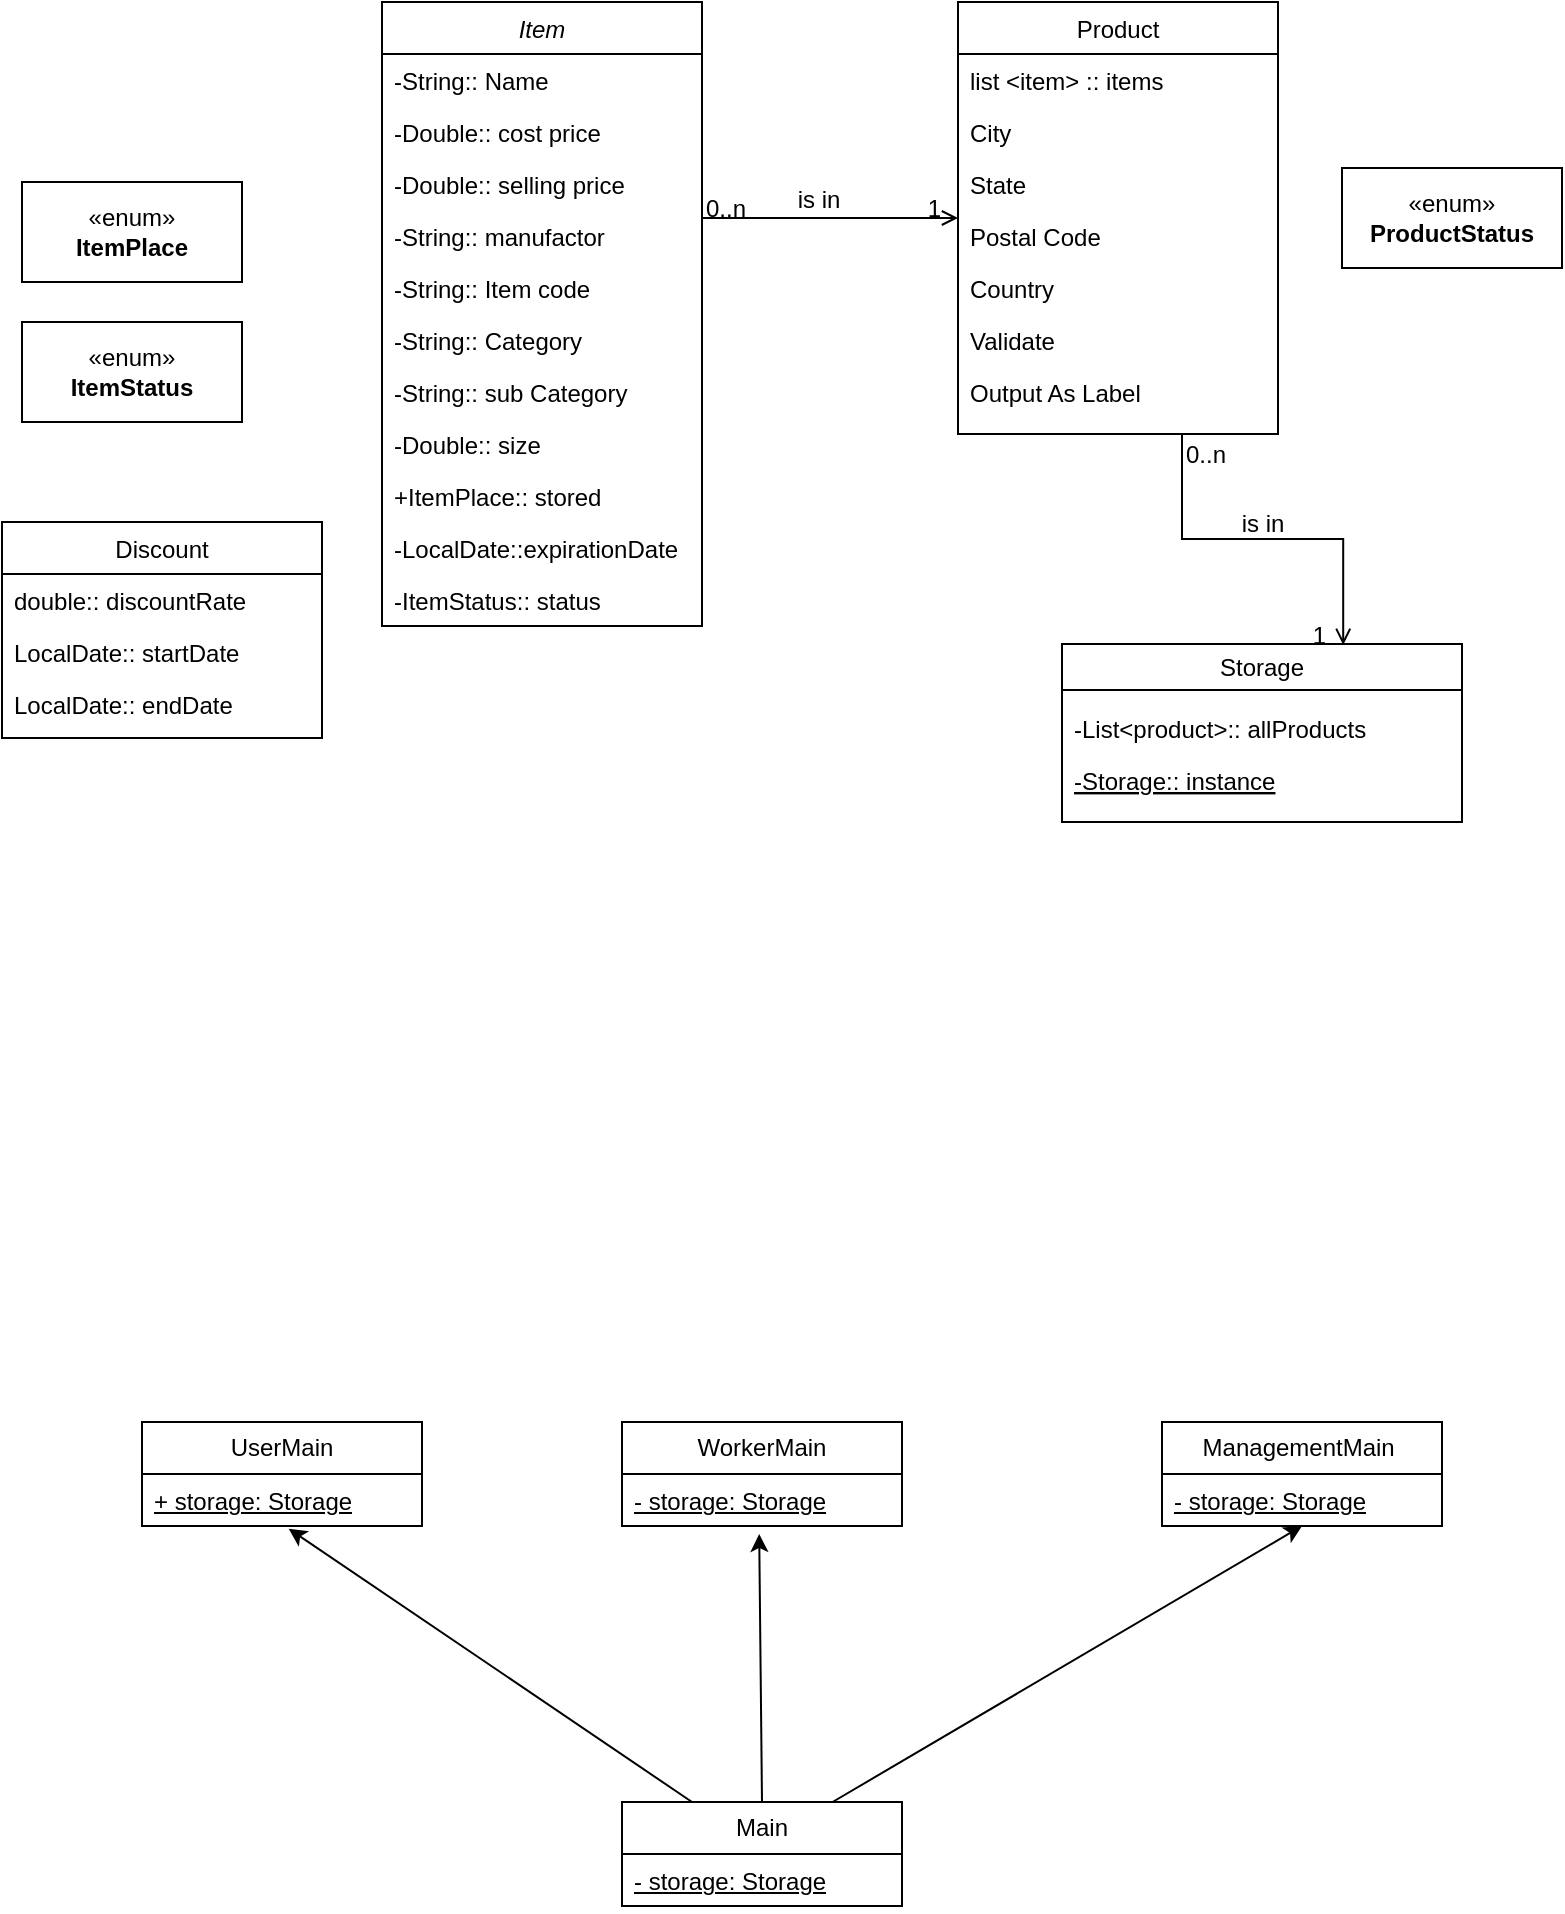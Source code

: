 <mxfile version="24.4.13" type="github" pages="2">
  <diagram id="C5RBs43oDa-KdzZeNtuy" name="Page-1">
    <mxGraphModel dx="1248" dy="592" grid="1" gridSize="10" guides="1" tooltips="1" connect="1" arrows="1" fold="1" page="1" pageScale="1" pageWidth="827" pageHeight="1169" math="0" shadow="0">
      <root>
        <mxCell id="WIyWlLk6GJQsqaUBKTNV-0" />
        <mxCell id="WIyWlLk6GJQsqaUBKTNV-1" parent="WIyWlLk6GJQsqaUBKTNV-0" />
        <mxCell id="zkfFHV4jXpPFQw0GAbJ--0" value="Item" style="swimlane;fontStyle=2;align=center;verticalAlign=top;childLayout=stackLayout;horizontal=1;startSize=26;horizontalStack=0;resizeParent=1;resizeLast=0;collapsible=1;marginBottom=0;rounded=0;shadow=0;strokeWidth=1;" parent="WIyWlLk6GJQsqaUBKTNV-1" vertex="1">
          <mxGeometry x="220" y="120" width="160" height="312" as="geometry">
            <mxRectangle x="230" y="140" width="160" height="26" as="alternateBounds" />
          </mxGeometry>
        </mxCell>
        <mxCell id="zkfFHV4jXpPFQw0GAbJ--1" value="-String:: Name" style="text;align=left;verticalAlign=top;spacingLeft=4;spacingRight=4;overflow=hidden;rotatable=0;points=[[0,0.5],[1,0.5]];portConstraint=eastwest;" parent="zkfFHV4jXpPFQw0GAbJ--0" vertex="1">
          <mxGeometry y="26" width="160" height="26" as="geometry" />
        </mxCell>
        <mxCell id="zkfFHV4jXpPFQw0GAbJ--2" value="-Double:: cost price" style="text;align=left;verticalAlign=top;spacingLeft=4;spacingRight=4;overflow=hidden;rotatable=0;points=[[0,0.5],[1,0.5]];portConstraint=eastwest;rounded=0;shadow=0;html=0;" parent="zkfFHV4jXpPFQw0GAbJ--0" vertex="1">
          <mxGeometry y="52" width="160" height="26" as="geometry" />
        </mxCell>
        <mxCell id="zkfFHV4jXpPFQw0GAbJ--3" value="-Double:: selling price" style="text;align=left;verticalAlign=top;spacingLeft=4;spacingRight=4;overflow=hidden;rotatable=0;points=[[0,0.5],[1,0.5]];portConstraint=eastwest;rounded=0;shadow=0;html=0;" parent="zkfFHV4jXpPFQw0GAbJ--0" vertex="1">
          <mxGeometry y="78" width="160" height="26" as="geometry" />
        </mxCell>
        <mxCell id="8FeLKsEoAM3daVIj0sO9-1" value="-String:: manufactor" style="text;align=left;verticalAlign=top;spacingLeft=4;spacingRight=4;overflow=hidden;rotatable=0;points=[[0,0.5],[1,0.5]];portConstraint=eastwest;rounded=0;shadow=0;html=0;" parent="zkfFHV4jXpPFQw0GAbJ--0" vertex="1">
          <mxGeometry y="104" width="160" height="26" as="geometry" />
        </mxCell>
        <mxCell id="8FeLKsEoAM3daVIj0sO9-3" value="-String:: Item code" style="text;align=left;verticalAlign=top;spacingLeft=4;spacingRight=4;overflow=hidden;rotatable=0;points=[[0,0.5],[1,0.5]];portConstraint=eastwest;rounded=0;shadow=0;html=0;" parent="zkfFHV4jXpPFQw0GAbJ--0" vertex="1">
          <mxGeometry y="130" width="160" height="26" as="geometry" />
        </mxCell>
        <mxCell id="8FeLKsEoAM3daVIj0sO9-4" value="-String:: Category" style="text;align=left;verticalAlign=top;spacingLeft=4;spacingRight=4;overflow=hidden;rotatable=0;points=[[0,0.5],[1,0.5]];portConstraint=eastwest;rounded=0;shadow=0;html=0;" parent="zkfFHV4jXpPFQw0GAbJ--0" vertex="1">
          <mxGeometry y="156" width="160" height="26" as="geometry" />
        </mxCell>
        <mxCell id="8FeLKsEoAM3daVIj0sO9-7" value="-String:: sub Category" style="text;align=left;verticalAlign=top;spacingLeft=4;spacingRight=4;overflow=hidden;rotatable=0;points=[[0,0.5],[1,0.5]];portConstraint=eastwest;rounded=0;shadow=0;html=0;" parent="zkfFHV4jXpPFQw0GAbJ--0" vertex="1">
          <mxGeometry y="182" width="160" height="26" as="geometry" />
        </mxCell>
        <mxCell id="8FeLKsEoAM3daVIj0sO9-5" value="-Double:: size" style="text;align=left;verticalAlign=top;spacingLeft=4;spacingRight=4;overflow=hidden;rotatable=0;points=[[0,0.5],[1,0.5]];portConstraint=eastwest;rounded=0;shadow=0;html=0;" parent="zkfFHV4jXpPFQw0GAbJ--0" vertex="1">
          <mxGeometry y="208" width="160" height="26" as="geometry" />
        </mxCell>
        <mxCell id="Ea5JbqJjllepJJlLGrs5-3" value="+ItemPlace:: stored" style="text;align=left;verticalAlign=top;spacingLeft=4;spacingRight=4;overflow=hidden;rotatable=0;points=[[0,0.5],[1,0.5]];portConstraint=eastwest;rounded=0;shadow=0;html=0;" vertex="1" parent="zkfFHV4jXpPFQw0GAbJ--0">
          <mxGeometry y="234" width="160" height="26" as="geometry" />
        </mxCell>
        <mxCell id="Ea5JbqJjllepJJlLGrs5-4" value="-LocalDate::expirationDate" style="text;align=left;verticalAlign=top;spacingLeft=4;spacingRight=4;overflow=hidden;rotatable=0;points=[[0,0.5],[1,0.5]];portConstraint=eastwest;rounded=0;shadow=0;html=0;" vertex="1" parent="zkfFHV4jXpPFQw0GAbJ--0">
          <mxGeometry y="260" width="160" height="26" as="geometry" />
        </mxCell>
        <mxCell id="Ea5JbqJjllepJJlLGrs5-5" value="-ItemStatus:: status" style="text;align=left;verticalAlign=top;spacingLeft=4;spacingRight=4;overflow=hidden;rotatable=0;points=[[0,0.5],[1,0.5]];portConstraint=eastwest;rounded=0;shadow=0;html=0;" vertex="1" parent="zkfFHV4jXpPFQw0GAbJ--0">
          <mxGeometry y="286" width="160" height="26" as="geometry" />
        </mxCell>
        <mxCell id="zkfFHV4jXpPFQw0GAbJ--6" value="Discount" style="swimlane;fontStyle=0;align=center;verticalAlign=top;childLayout=stackLayout;horizontal=1;startSize=26;horizontalStack=0;resizeParent=1;resizeLast=0;collapsible=1;marginBottom=0;rounded=0;shadow=0;strokeWidth=1;" parent="WIyWlLk6GJQsqaUBKTNV-1" vertex="1">
          <mxGeometry x="30" y="380" width="160" height="108" as="geometry">
            <mxRectangle x="130" y="380" width="160" height="26" as="alternateBounds" />
          </mxGeometry>
        </mxCell>
        <mxCell id="zkfFHV4jXpPFQw0GAbJ--7" value="double:: discountRate" style="text;align=left;verticalAlign=top;spacingLeft=4;spacingRight=4;overflow=hidden;rotatable=0;points=[[0,0.5],[1,0.5]];portConstraint=eastwest;" parent="zkfFHV4jXpPFQw0GAbJ--6" vertex="1">
          <mxGeometry y="26" width="160" height="26" as="geometry" />
        </mxCell>
        <mxCell id="zkfFHV4jXpPFQw0GAbJ--8" value="LocalDate:: startDate" style="text;align=left;verticalAlign=top;spacingLeft=4;spacingRight=4;overflow=hidden;rotatable=0;points=[[0,0.5],[1,0.5]];portConstraint=eastwest;rounded=0;shadow=0;html=0;" parent="zkfFHV4jXpPFQw0GAbJ--6" vertex="1">
          <mxGeometry y="52" width="160" height="26" as="geometry" />
        </mxCell>
        <mxCell id="zkfFHV4jXpPFQw0GAbJ--10" value="LocalDate:: endDate" style="text;align=left;verticalAlign=top;spacingLeft=4;spacingRight=4;overflow=hidden;rotatable=0;points=[[0,0.5],[1,0.5]];portConstraint=eastwest;fontStyle=0" parent="zkfFHV4jXpPFQw0GAbJ--6" vertex="1">
          <mxGeometry y="78" width="160" height="26" as="geometry" />
        </mxCell>
        <mxCell id="zkfFHV4jXpPFQw0GAbJ--17" value="Product" style="swimlane;fontStyle=0;align=center;verticalAlign=top;childLayout=stackLayout;horizontal=1;startSize=26;horizontalStack=0;resizeParent=1;resizeLast=0;collapsible=1;marginBottom=0;rounded=0;shadow=0;strokeWidth=1;" parent="WIyWlLk6GJQsqaUBKTNV-1" vertex="1">
          <mxGeometry x="508" y="120" width="160" height="216" as="geometry">
            <mxRectangle x="550" y="140" width="160" height="26" as="alternateBounds" />
          </mxGeometry>
        </mxCell>
        <mxCell id="zkfFHV4jXpPFQw0GAbJ--18" value="list &lt;item&gt; :: items " style="text;align=left;verticalAlign=top;spacingLeft=4;spacingRight=4;overflow=hidden;rotatable=0;points=[[0,0.5],[1,0.5]];portConstraint=eastwest;" parent="zkfFHV4jXpPFQw0GAbJ--17" vertex="1">
          <mxGeometry y="26" width="160" height="26" as="geometry" />
        </mxCell>
        <mxCell id="zkfFHV4jXpPFQw0GAbJ--19" value="City" style="text;align=left;verticalAlign=top;spacingLeft=4;spacingRight=4;overflow=hidden;rotatable=0;points=[[0,0.5],[1,0.5]];portConstraint=eastwest;rounded=0;shadow=0;html=0;" parent="zkfFHV4jXpPFQw0GAbJ--17" vertex="1">
          <mxGeometry y="52" width="160" height="26" as="geometry" />
        </mxCell>
        <mxCell id="zkfFHV4jXpPFQw0GAbJ--20" value="State" style="text;align=left;verticalAlign=top;spacingLeft=4;spacingRight=4;overflow=hidden;rotatable=0;points=[[0,0.5],[1,0.5]];portConstraint=eastwest;rounded=0;shadow=0;html=0;" parent="zkfFHV4jXpPFQw0GAbJ--17" vertex="1">
          <mxGeometry y="78" width="160" height="26" as="geometry" />
        </mxCell>
        <mxCell id="zkfFHV4jXpPFQw0GAbJ--21" value="Postal Code" style="text;align=left;verticalAlign=top;spacingLeft=4;spacingRight=4;overflow=hidden;rotatable=0;points=[[0,0.5],[1,0.5]];portConstraint=eastwest;rounded=0;shadow=0;html=0;" parent="zkfFHV4jXpPFQw0GAbJ--17" vertex="1">
          <mxGeometry y="104" width="160" height="26" as="geometry" />
        </mxCell>
        <mxCell id="zkfFHV4jXpPFQw0GAbJ--22" value="Country" style="text;align=left;verticalAlign=top;spacingLeft=4;spacingRight=4;overflow=hidden;rotatable=0;points=[[0,0.5],[1,0.5]];portConstraint=eastwest;rounded=0;shadow=0;html=0;" parent="zkfFHV4jXpPFQw0GAbJ--17" vertex="1">
          <mxGeometry y="130" width="160" height="26" as="geometry" />
        </mxCell>
        <mxCell id="zkfFHV4jXpPFQw0GAbJ--24" value="Validate" style="text;align=left;verticalAlign=top;spacingLeft=4;spacingRight=4;overflow=hidden;rotatable=0;points=[[0,0.5],[1,0.5]];portConstraint=eastwest;" parent="zkfFHV4jXpPFQw0GAbJ--17" vertex="1">
          <mxGeometry y="156" width="160" height="26" as="geometry" />
        </mxCell>
        <mxCell id="zkfFHV4jXpPFQw0GAbJ--25" value="Output As Label" style="text;align=left;verticalAlign=top;spacingLeft=4;spacingRight=4;overflow=hidden;rotatable=0;points=[[0,0.5],[1,0.5]];portConstraint=eastwest;" parent="zkfFHV4jXpPFQw0GAbJ--17" vertex="1">
          <mxGeometry y="182" width="160" height="26" as="geometry" />
        </mxCell>
        <mxCell id="zkfFHV4jXpPFQw0GAbJ--26" value="" style="endArrow=open;shadow=0;strokeWidth=1;rounded=0;curved=0;endFill=1;edgeStyle=elbowEdgeStyle;elbow=vertical;" parent="WIyWlLk6GJQsqaUBKTNV-1" source="zkfFHV4jXpPFQw0GAbJ--0" target="zkfFHV4jXpPFQw0GAbJ--17" edge="1">
          <mxGeometry x="0.5" y="41" relative="1" as="geometry">
            <mxPoint x="380" y="192" as="sourcePoint" />
            <mxPoint x="540" y="192" as="targetPoint" />
            <mxPoint x="-40" y="32" as="offset" />
          </mxGeometry>
        </mxCell>
        <mxCell id="zkfFHV4jXpPFQw0GAbJ--27" value="0..n" style="resizable=0;align=left;verticalAlign=bottom;labelBackgroundColor=none;fontSize=12;" parent="zkfFHV4jXpPFQw0GAbJ--26" connectable="0" vertex="1">
          <mxGeometry x="-1" relative="1" as="geometry">
            <mxPoint y="4" as="offset" />
          </mxGeometry>
        </mxCell>
        <mxCell id="zkfFHV4jXpPFQw0GAbJ--28" value="1" style="resizable=0;align=right;verticalAlign=bottom;labelBackgroundColor=none;fontSize=12;" parent="zkfFHV4jXpPFQw0GAbJ--26" connectable="0" vertex="1">
          <mxGeometry x="1" relative="1" as="geometry">
            <mxPoint x="-7" y="4" as="offset" />
          </mxGeometry>
        </mxCell>
        <mxCell id="zkfFHV4jXpPFQw0GAbJ--29" value="is in" style="text;html=1;resizable=0;points=[];;align=center;verticalAlign=middle;labelBackgroundColor=none;rounded=0;shadow=0;strokeWidth=1;fontSize=12;" parent="zkfFHV4jXpPFQw0GAbJ--26" vertex="1" connectable="0">
          <mxGeometry x="0.5" y="49" relative="1" as="geometry">
            <mxPoint x="-38" y="40" as="offset" />
          </mxGeometry>
        </mxCell>
        <mxCell id="3jX1HtjLIPJbaOCb-IuX-0" value="&lt;span style=&quot;font-weight: normal;&quot;&gt;Storage&lt;/span&gt;" style="swimlane;whiteSpace=wrap;html=1;" parent="WIyWlLk6GJQsqaUBKTNV-1" vertex="1">
          <mxGeometry x="560" y="441" width="200" height="89" as="geometry" />
        </mxCell>
        <mxCell id="_rY0jzYnKxN5MCPUMpiF-1" value="-List&lt;product&gt;:: allProducts" style="text;align=left;verticalAlign=top;spacingLeft=4;spacingRight=4;overflow=hidden;rotatable=0;points=[[0,0.5],[1,0.5]];portConstraint=eastwest;rounded=0;shadow=0;html=0;" vertex="1" parent="3jX1HtjLIPJbaOCb-IuX-0">
          <mxGeometry y="29" width="160" height="26" as="geometry" />
        </mxCell>
        <mxCell id="_rY0jzYnKxN5MCPUMpiF-2" value="-Storage:: instance" style="text;align=left;verticalAlign=top;spacingLeft=4;spacingRight=4;overflow=hidden;rotatable=0;points=[[0,0.5],[1,0.5]];portConstraint=eastwest;rounded=0;shadow=0;html=0;fontStyle=4" vertex="1" parent="3jX1HtjLIPJbaOCb-IuX-0">
          <mxGeometry y="55" width="160" height="26" as="geometry" />
        </mxCell>
        <mxCell id="3jX1HtjLIPJbaOCb-IuX-2" value="" style="endArrow=open;shadow=0;strokeWidth=1;rounded=0;curved=0;endFill=1;edgeStyle=elbowEdgeStyle;elbow=vertical;entryX=0.703;entryY=0.005;entryDx=0;entryDy=0;entryPerimeter=0;" parent="WIyWlLk6GJQsqaUBKTNV-1" target="3jX1HtjLIPJbaOCb-IuX-0" edge="1">
          <mxGeometry x="0.5" y="41" relative="1" as="geometry">
            <mxPoint x="620" y="336" as="sourcePoint" />
            <mxPoint x="748" y="336" as="targetPoint" />
            <mxPoint x="-40" y="32" as="offset" />
          </mxGeometry>
        </mxCell>
        <mxCell id="3jX1HtjLIPJbaOCb-IuX-3" value="0..n" style="resizable=0;align=left;verticalAlign=bottom;labelBackgroundColor=none;fontSize=12;" parent="3jX1HtjLIPJbaOCb-IuX-2" connectable="0" vertex="1">
          <mxGeometry x="-1" relative="1" as="geometry">
            <mxPoint y="19" as="offset" />
          </mxGeometry>
        </mxCell>
        <mxCell id="3jX1HtjLIPJbaOCb-IuX-4" value="1" style="resizable=0;align=right;verticalAlign=bottom;labelBackgroundColor=none;fontSize=12;" parent="3jX1HtjLIPJbaOCb-IuX-2" connectable="0" vertex="1">
          <mxGeometry x="1" relative="1" as="geometry">
            <mxPoint x="-7" y="4" as="offset" />
          </mxGeometry>
        </mxCell>
        <mxCell id="3jX1HtjLIPJbaOCb-IuX-5" value="is in" style="text;html=1;resizable=0;points=[];;align=center;verticalAlign=middle;labelBackgroundColor=none;rounded=0;shadow=0;strokeWidth=1;fontSize=12;" parent="3jX1HtjLIPJbaOCb-IuX-2" vertex="1" connectable="0">
          <mxGeometry x="0.5" y="49" relative="1" as="geometry">
            <mxPoint x="-90" y="-14" as="offset" />
          </mxGeometry>
        </mxCell>
        <mxCell id="3jX1HtjLIPJbaOCb-IuX-6" value="«enum»&lt;br&gt;&lt;b&gt;ItemStatus&lt;/b&gt;" style="html=1;whiteSpace=wrap;" parent="WIyWlLk6GJQsqaUBKTNV-1" vertex="1">
          <mxGeometry x="40" y="280" width="110" height="50" as="geometry" />
        </mxCell>
        <mxCell id="3jX1HtjLIPJbaOCb-IuX-7" value="«enum»&lt;br&gt;&lt;b&gt;ItemPlace&lt;/b&gt;" style="html=1;whiteSpace=wrap;" parent="WIyWlLk6GJQsqaUBKTNV-1" vertex="1">
          <mxGeometry x="40" y="210" width="110" height="50" as="geometry" />
        </mxCell>
        <mxCell id="3jX1HtjLIPJbaOCb-IuX-8" value="«enum»&lt;br&gt;&lt;b&gt;ProductStatus&lt;/b&gt;" style="html=1;whiteSpace=wrap;" parent="WIyWlLk6GJQsqaUBKTNV-1" vertex="1">
          <mxGeometry x="700" y="203" width="110" height="50" as="geometry" />
        </mxCell>
        <mxCell id="3jX1HtjLIPJbaOCb-IuX-10" value="UserMain" style="swimlane;fontStyle=0;childLayout=stackLayout;horizontal=1;startSize=26;fillColor=none;horizontalStack=0;resizeParent=1;resizeParentMax=0;resizeLast=0;collapsible=1;marginBottom=0;whiteSpace=wrap;html=1;" parent="WIyWlLk6GJQsqaUBKTNV-1" vertex="1">
          <mxGeometry x="100" y="830" width="140" height="52" as="geometry" />
        </mxCell>
        <mxCell id="3jX1HtjLIPJbaOCb-IuX-11" value="&lt;u&gt;+ storage: Storage&lt;/u&gt;" style="text;strokeColor=none;fillColor=none;align=left;verticalAlign=top;spacingLeft=4;spacingRight=4;overflow=hidden;rotatable=0;points=[[0,0.5],[1,0.5]];portConstraint=eastwest;whiteSpace=wrap;html=1;" parent="3jX1HtjLIPJbaOCb-IuX-10" vertex="1">
          <mxGeometry y="26" width="140" height="26" as="geometry" />
        </mxCell>
        <mxCell id="3jX1HtjLIPJbaOCb-IuX-14" value="WorkerMain" style="swimlane;fontStyle=0;childLayout=stackLayout;horizontal=1;startSize=26;fillColor=none;horizontalStack=0;resizeParent=1;resizeParentMax=0;resizeLast=0;collapsible=1;marginBottom=0;whiteSpace=wrap;html=1;" parent="WIyWlLk6GJQsqaUBKTNV-1" vertex="1">
          <mxGeometry x="340" y="830" width="140" height="52" as="geometry" />
        </mxCell>
        <mxCell id="3jX1HtjLIPJbaOCb-IuX-15" value="&lt;u&gt;- storage: Storage&lt;/u&gt;" style="text;strokeColor=none;fillColor=none;align=left;verticalAlign=top;spacingLeft=4;spacingRight=4;overflow=hidden;rotatable=0;points=[[0,0.5],[1,0.5]];portConstraint=eastwest;whiteSpace=wrap;html=1;" parent="3jX1HtjLIPJbaOCb-IuX-14" vertex="1">
          <mxGeometry y="26" width="140" height="26" as="geometry" />
        </mxCell>
        <mxCell id="3jX1HtjLIPJbaOCb-IuX-18" value="ManagementMain&amp;nbsp;" style="swimlane;fontStyle=0;childLayout=stackLayout;horizontal=1;startSize=26;fillColor=none;horizontalStack=0;resizeParent=1;resizeParentMax=0;resizeLast=0;collapsible=1;marginBottom=0;whiteSpace=wrap;html=1;" parent="WIyWlLk6GJQsqaUBKTNV-1" vertex="1">
          <mxGeometry x="610" y="830" width="140" height="52" as="geometry" />
        </mxCell>
        <mxCell id="3jX1HtjLIPJbaOCb-IuX-19" value="&lt;u&gt;- storage: Storage&lt;/u&gt;" style="text;strokeColor=none;fillColor=none;align=left;verticalAlign=top;spacingLeft=4;spacingRight=4;overflow=hidden;rotatable=0;points=[[0,0.5],[1,0.5]];portConstraint=eastwest;whiteSpace=wrap;html=1;" parent="3jX1HtjLIPJbaOCb-IuX-18" vertex="1">
          <mxGeometry y="26" width="140" height="26" as="geometry" />
        </mxCell>
        <mxCell id="3jX1HtjLIPJbaOCb-IuX-23" value="Main" style="swimlane;fontStyle=0;childLayout=stackLayout;horizontal=1;startSize=26;fillColor=none;horizontalStack=0;resizeParent=1;resizeParentMax=0;resizeLast=0;collapsible=1;marginBottom=0;whiteSpace=wrap;html=1;" parent="WIyWlLk6GJQsqaUBKTNV-1" vertex="1">
          <mxGeometry x="340" y="1020" width="140" height="52" as="geometry" />
        </mxCell>
        <mxCell id="3jX1HtjLIPJbaOCb-IuX-24" value="&lt;u&gt;- storage: Storage&lt;/u&gt;" style="text;strokeColor=none;fillColor=none;align=left;verticalAlign=top;spacingLeft=4;spacingRight=4;overflow=hidden;rotatable=0;points=[[0,0.5],[1,0.5]];portConstraint=eastwest;whiteSpace=wrap;html=1;" parent="3jX1HtjLIPJbaOCb-IuX-23" vertex="1">
          <mxGeometry y="26" width="140" height="26" as="geometry" />
        </mxCell>
        <mxCell id="3jX1HtjLIPJbaOCb-IuX-27" value="" style="endArrow=classic;html=1;rounded=0;exitX=0.5;exitY=0;exitDx=0;exitDy=0;entryX=0.49;entryY=0.923;entryDx=0;entryDy=0;entryPerimeter=0;" parent="WIyWlLk6GJQsqaUBKTNV-1" source="3jX1HtjLIPJbaOCb-IuX-23" edge="1">
          <mxGeometry width="50" height="50" relative="1" as="geometry">
            <mxPoint x="400" y="870" as="sourcePoint" />
            <mxPoint x="408.6" y="885.998" as="targetPoint" />
          </mxGeometry>
        </mxCell>
        <mxCell id="3jX1HtjLIPJbaOCb-IuX-28" value="" style="endArrow=classic;html=1;rounded=0;exitX=0.25;exitY=0;exitDx=0;exitDy=0;entryX=0.524;entryY=1.051;entryDx=0;entryDy=0;entryPerimeter=0;" parent="WIyWlLk6GJQsqaUBKTNV-1" source="3jX1HtjLIPJbaOCb-IuX-23" target="3jX1HtjLIPJbaOCb-IuX-11" edge="1">
          <mxGeometry width="50" height="50" relative="1" as="geometry">
            <mxPoint x="170.7" y="1020" as="sourcePoint" />
            <mxPoint x="169.7" y="912" as="targetPoint" />
          </mxGeometry>
        </mxCell>
        <mxCell id="3jX1HtjLIPJbaOCb-IuX-29" value="" style="endArrow=classic;html=1;rounded=0;exitX=0.25;exitY=0;exitDx=0;exitDy=0;entryX=0.5;entryY=1;entryDx=0;entryDy=0;" parent="WIyWlLk6GJQsqaUBKTNV-1" target="3jX1HtjLIPJbaOCb-IuX-18" edge="1">
          <mxGeometry width="50" height="50" relative="1" as="geometry">
            <mxPoint x="445.3" y="1020" as="sourcePoint" />
            <mxPoint x="678.6" y="915.326" as="targetPoint" />
          </mxGeometry>
        </mxCell>
      </root>
    </mxGraphModel>
  </diagram>
  <diagram id="-p2T4X8e8RX_tb9OO1tH" name="Page-2">
    <mxGraphModel dx="1248" dy="-508" grid="1" gridSize="10" guides="1" tooltips="1" connect="1" arrows="1" fold="1" page="1" pageScale="1" pageWidth="850" pageHeight="1100" math="0" shadow="0">
      <root>
        <mxCell id="0" />
        <mxCell id="1" parent="0" />
        <UserObject label="package Classes;&lt;br&gt;&lt;br&gt;import java.util.HashMap;&lt;br&gt;&lt;br&gt;public class Product {&lt;br&gt;    private HashMap items;&lt;br&gt;    private int quantityInStore;&lt;br&gt;    private int quantityInWarehouse;&lt;br&gt;    private int minimumQuantityForAlert;&lt;br&gt;    private Discount discount;&lt;br&gt;    private String productName;&lt;br&gt;    private String category;&lt;br&gt;    private String sub_category;&lt;br&gt;    private ProductStatus status;&lt;br&gt;    private double size;&lt;br&gt;&lt;div&gt;&lt;br/&gt;&lt;/div&gt;" link="package Classes;&#xa;&#xa;import java.util.HashMap;&#xa;&#xa;public class Product {&#xa;    private HashMap items;&#xa;    private int quantityInStore;&#xa;    private int quantityInWarehouse;&#xa;    private int minimumQuantityForAlert;&#xa;    private Discount discount;&#xa;    private String productName;&#xa;    private String category;&#xa;    private String sub_category;&#xa;    private ProductStatus status;&#xa;    private double size;&#xa;&#xa;&#xa;    public Product(Item firstItem) {&#xa;        this.items = new HashMap&amp;lt;&amp;gt;();&#xa;        addItem(firstItem);&#xa;        productName=firstItem.getName();&#xa;        category=firstItem.getCategory();&#xa;        sub_category=firstItem.getSub_category();&#xa;        size=firstItem.getSize();&#xa;        status=ProductStatus.InStorage;&#xa;        quantityInStore=0;&#xa;        quantityInWarehouse=0;&#xa;    }&#xa;    public void set_minimum(int minimum){&#xa;        minimumQuantityForAlert=minimum;&#xa;    }&#xa;&#xa;    public HashMap getItems() {&#xa;        return items;&#xa;    }&#xa;&#xa;    public int getQuantityInStore() {&#xa;        return quantityInStore;&#xa;    }&#xa;&#xa;    public void addItem(Item new_item) {&#xa;        if (new_item != null &amp;amp;&amp;amp; !(items.containsKey(new_item.getItem_code()))) {&#xa;&#xa;            items.put(new_item.getItem_code(),new_item);&#xa;            if (new_item.getStored() == ItemPlace.Store)&#xa;                quantityInStore++;&#xa;            if (new_item.getStored() == ItemPlace.Warehouse)&#xa;                quantityInWarehouse++;&#xa;        }&#xa;&#xa;    }&#xa;    public void removeItem(Item item, ItemStatus Itemstatus) {&#xa;        if (item != null &amp;amp;&amp;amp; items.containsKey(item.getItem_code())) {&#xa;            item.setStatus(Itemstatus); // Change status to &quot;Removed&quot;&#xa;            // Update quantity and amounts in other classes accordingly&#xa;            if (item.getStored() == ItemPlace.Store) {&#xa;                quantityInStore--;&#xa;            } else if (item.getStored() == ItemPlace.Warehouse) {&#xa;                quantityInWarehouse--;&#xa;            }&#xa;        }&#xa;        check_quantity();&#xa;        if(getTotalQuantity()&amp;lt;=0){&#xa;            status=ProductStatus.NotinStorage;&#xa;        }&#xa;    }&#xa;&#xa;    public int getQuantityInWarehouse() {&#xa;        return quantityInWarehouse;&#xa;    }&#xa;&#xa;&#xa;    public int getMinimumQuantityForAlert() {&#xa;        return minimumQuantityForAlert;&#xa;    }&#xa;&#xa;    public int getTotalQuantity() {&#xa;        return quantityInStore + quantityInWarehouse;&#xa;    }&#xa;&#xa;&#xa;    public void applyDiscount(Discount new_discount) {&#xa;        if (new_discount.isDiscountActive()) {&#xa;            for (Item item : items.values()) {&#xa;                double discountedPrice = item.getCostPrice() * (1 - new_discount.getDiscountRate());&#xa;                item.setSellingPrice(discountedPrice);&#xa;            }&#xa;        }&#xa;    }&#xa;&#xa;&#xa;    public void check_quantity(){&#xa;        if (getTotalQuantity() &amp;lt; minimumQuantityForAlert) {&#xa;            System.out.println(&quot;Alert: The total quantity of product &#39;&quot; + productName + &quot;&#39; is below the minimum threshold. Current total quantity: &quot; + getTotalQuantity());&#xa;        }&#xa;    }&#xa;&#xa;    public String getCategory() {&#xa;        return category;&#xa;    }&#xa;&#xa;    public String getSubCategory() {&#xa;        return sub_category;&#xa;    }&#xa;&#xa;    public double getSize() {&#xa;        return size;&#xa;    }&#xa;&#xa;    public String getProductName() {&#xa;        return productName;&#xa;    }&#xa;&#xa;&#xa;    public Discount getDiscount() {&#xa;        return discount;&#xa;    }&#xa;&#xa;    public ProductStatus getStatus() {&#xa;        return status;&#xa;    }&#xa;}" id="Z_xMnSVpb8hNV6vIqgj2-1">
          <mxCell style="text;whiteSpace=wrap;html=1;" vertex="1" parent="1">
            <mxGeometry x="10" y="1140" width="430" height="250" as="geometry" />
          </mxCell>
        </UserObject>
        <UserObject label="package Classes;&#xa;&#xa;import java.util.ArrayList;&#xa;import java.util.List;&#xa;import java.util.stream.Collectors;&#xa;&#xa;public class Storage {&#xa;    private List allProducts;&#xa;    private static Storage instance;&#xa;&#xa;    public Storage() {&#xa;        allProducts = new ArrayList&amp;lt;&amp;gt;();&#xa;    }&#xa;    public static Storage getInstance() {&#xa;        if (instance == null) {&#xa;            instance = new Storage();&#xa;        }&#xa;        return instance;&#xa;    }&#xa;    public Product getProductByName(String name_product) {&#xa;        Product getproduct = null;&#xa;        for (Product product : allProducts) {&#xa;            if (product.getProductName().equals(name_product)) {&#xa;                getproduct = product;&#xa;            }&#xa;        }&#xa;        return getproduct;&#xa;    }&#xa;&#xa;    public void insertItem(Item newItem) {&#xa;        Product existingProduct = null;&#xa;        for (Product product : allProducts) {&#xa;            if (product.getCategory().equals(newItem.getCategory()) &amp;amp;&amp;amp;&#xa;                    product.getSubCategory().equals(newItem.getSub_category()) &amp;amp;&amp;amp;&#xa;                    product.getSize() == newItem.getSize()&amp;amp;&amp;amp;product.getProductName().equals(newItem.getItem_name()))&#xa;            {&#xa;                existingProduct = product;&#xa;                break;&#xa;            }&#xa;        }&#xa;&#xa;        if (existingProduct != null) {&#xa;            existingProduct.addItem(newItem);&#xa;        } else {&#xa;&#xa;            Product newProduct = new Product(newItem);&#xa;            newProduct.addItem(newItem);&#xa;            allProducts.add(newProduct);&#xa;        }&#xa;    }&#xa;     public boolean removeItem(String name_code, ItemStatus status) {&#xa;        for (Product product : allProducts) {&#xa;            Item item = product.getItems().get(name_code);&#xa;            if (item != null) {&#xa;                product.removeItem(item,status);&#xa;                return true;&#xa;            }&#xa;        }&#xa;         return false;&#xa;     }&#xa;&#xa;    public List getProductsBySubCategory(String subCategory) {&#xa;        return allProducts.stream()&#xa;                .filter(product -&amp;gt; product.getSubCategory().equalsIgnoreCase(subCategory))&#xa;                .collect(Collectors.toList());&#xa;    }&#xa;&#xa;    public List generateCategoryReport(String category) {&#xa;        return allProducts.stream()&#xa;                .filter(product -&amp;gt; product.getCategory().equalsIgnoreCase(category))&#xa;                .collect(Collectors.toList());&#xa;    }&#xa;&#xa;    public List generateExpiredProductsReport() {&#xa;        return allProducts.stream()&#xa;                .flatMap(product -&amp;gt; product.getItems().values().stream())  // שינוי כאן&#xa;                .filter(Item::isExpired)&#xa;                .collect(Collectors.toList());&#xa;    }&#xa;&#xa;    public List generateDefectiveProductsReport() {&#xa;        return allProducts.stream()&#xa;                .flatMap(product -&amp;gt; product.getItems().values().stream())  // שינוי כאן&#xa;                .filter(item -&amp;gt; item.getStatus() == ItemStatus.Defective)&#xa;                .collect(Collectors.toList());&#xa;    }&#xa;&#xa;    // Generate report for products below the minimum quantity&#xa;    public List generateBelowMinimumReport() {&#xa;        return allProducts.stream()&#xa;                .filter(product -&amp;gt; product.getTotalQuantity() &amp;lt; product.getMinimumQuantityForAlert())&#xa;                .collect(Collectors.toList());&#xa;    }&#xa;&#xa;    // Apply discount to specific category or products&#xa;    public void applyDiscountToCategory(String category, Discount discount) {&#xa;        for (Product product : allProducts) {&#xa;            if (product.getCategory().equalsIgnoreCase(category)) {&#xa;                product.applyDiscount(discount);&#xa;            }&#xa;        }&#xa;    }&#xa;&#xa;    public void applyDiscountToProduct(String productName, Discount discount) {&#xa;        for (Product product : allProducts) {&#xa;            if (product.getProductName().equalsIgnoreCase(productName)) {&#xa;                product.applyDiscount(discount);&#xa;            }&#xa;        }&#xa;    }&#xa;&#xa;    public List getAllProducts() {&#xa;        return allProducts;&#xa;    }&#xa;&#xa;    public List getProductsByCategory(String category) {&#xa;        return allProducts.stream()&#xa;                .filter(product -&amp;gt; product.getCategory().equalsIgnoreCase(category))&#xa;                .collect(Collectors.toList());&#xa;    }&#xa;&#xa;    public List getItemsByStatus(ItemStatus status) {&#xa;        List itemsByStatus = new ArrayList&amp;lt;&amp;gt;();&#xa;        for (Product product : allProducts) {&#xa;            for (Item item : product.getItems().values()) {&#xa;                if (item.getStatus() == status) {&#xa;                    itemsByStatus.add(item);&#xa;                }&#xa;            }&#xa;        }&#xa;        return itemsByStatus;&#xa;    }&#xa;&#xa;    public List getItemsByPlace(ItemPlace place) {&#xa;        List itemsByPlace = new ArrayList&amp;lt;&amp;gt;();&#xa;        for (Product product : allProducts) {&#xa;            for (Item item : product.getItems().values()) {&#xa;                if (item.getStored() == place) {&#xa;                    itemsByPlace.add(item);&#xa;                }&#xa;            }&#xa;        }&#xa;        return itemsByPlace;&#xa;    }&#xa;&#xa;    public Item getItemByCode(String itemCode) {&#xa;        for (Product product : allProducts) {&#xa;            for (Item item : product.getItems().values()) {&#xa;                if (item.getItem_code().equals(itemCode)) {&#xa;                    return item;&#xa;                }&#xa;            }&#xa;        }&#xa;        return null; // Item not found&#xa;    }&#xa;&#xa;    public int TotalQuantity() {&#xa;        int sum = 0;&#xa;        for (Product product : allProducts) {&#xa;            sum+=product.getTotalQuantity();&#xa;        }&#xa;        return sum;&#xa;    }&#xa;    public int TotalQuantityInStore() {&#xa;        int sum = 0;&#xa;        for (Product product : allProducts) {&#xa;            sum+=product.getQuantityInStore();&#xa;        }&#xa;        return sum;&#xa;    }&#xa;    public int TotalQuantityInWareHouse() {&#xa;        int sum = 0;&#xa;        for (Product product : allProducts) {&#xa;            sum+=product.getQuantityInWarehouse();&#xa;        }&#xa;        return sum;&#xa;    }&#xa;    public void setMinimumQuantityForProduct(String productName, int minimumQuantity) {&#xa;        Product product = getProductByName(productName);&#xa;        if (product != null) {&#xa;            product.set_minimum(minimumQuantity);&#xa;        } else {&#xa;            System.out.println(&quot;Product not found.&quot;);&#xa;        }&#xa;    }&#xa;&#xa;}" link="package Classes;&#xa;&#xa;import java.util.ArrayList;&#xa;import java.util.List;&#xa;import java.util.stream.Collectors;&#xa;&#xa;public class Storage {&#xa;    private List allProducts;&#xa;    private static Storage instance;&#xa;&#xa;    public Storage() {&#xa;        allProducts = new ArrayList&amp;lt;&amp;gt;();&#xa;    }&#xa;    public static Storage getInstance() {&#xa;        if (instance == null) {&#xa;            instance = new Storage();&#xa;        }&#xa;        return instance;&#xa;    }&#xa;    public Product getProductByName(String name_product) {&#xa;        Product getproduct = null;&#xa;        for (Product product : allProducts) {&#xa;            if (product.getProductName().equals(name_product)) {&#xa;                getproduct = product;&#xa;            }&#xa;        }&#xa;        return getproduct;&#xa;    }&#xa;&#xa;    public void insertItem(Item newItem) {&#xa;        Product existingProduct = null;&#xa;        for (Product product : allProducts) {&#xa;            if (product.getCategory().equals(newItem.getCategory()) &amp;amp;&amp;amp;&#xa;                    product.getSubCategory().equals(newItem.getSub_category()) &amp;amp;&amp;amp;&#xa;                    product.getSize() == newItem.getSize()&amp;amp;&amp;amp;product.getProductName().equals(newItem.getItem_name()))&#xa;            {&#xa;                existingProduct = product;&#xa;                break;&#xa;            }&#xa;        }&#xa;&#xa;        if (existingProduct != null) {&#xa;            existingProduct.addItem(newItem);&#xa;        } else {&#xa;&#xa;            Product newProduct = new Product(newItem);&#xa;            newProduct.addItem(newItem);&#xa;            allProducts.add(newProduct);&#xa;        }&#xa;    }&#xa;     public boolean removeItem(String name_code, ItemStatus status) {&#xa;        for (Product product : allProducts) {&#xa;            Item item = product.getItems().get(name_code);&#xa;            if (item != null) {&#xa;                product.removeItem(item,status);&#xa;                return true;&#xa;            }&#xa;        }&#xa;         return false;&#xa;     }&#xa;&#xa;    public List getProductsBySubCategory(String subCategory) {&#xa;        return allProducts.stream()&#xa;                .filter(product -&amp;gt; product.getSubCategory().equalsIgnoreCase(subCategory))&#xa;                .collect(Collectors.toList());&#xa;    }&#xa;&#xa;    public List generateCategoryReport(String category) {&#xa;        return allProducts.stream()&#xa;                .filter(product -&amp;gt; product.getCategory().equalsIgnoreCase(category))&#xa;                .collect(Collectors.toList());&#xa;    }&#xa;&#xa;    public List generateExpiredProductsReport() {&#xa;        return allProducts.stream()&#xa;                .flatMap(product -&amp;gt; product.getItems().values().stream())  // שינוי כאן&#xa;                .filter(Item::isExpired)&#xa;                .collect(Collectors.toList());&#xa;    }&#xa;&#xa;    public List generateDefectiveProductsReport() {&#xa;        return allProducts.stream()&#xa;                .flatMap(product -&amp;gt; product.getItems().values().stream())  // שינוי כאן&#xa;                .filter(item -&amp;gt; item.getStatus() == ItemStatus.Defective)&#xa;                .collect(Collectors.toList());&#xa;    }&#xa;&#xa;    // Generate report for products below the minimum quantity&#xa;    public List generateBelowMinimumReport() {&#xa;        return allProducts.stream()&#xa;                .filter(product -&amp;gt; product.getTotalQuantity() &amp;lt; product.getMinimumQuantityForAlert())&#xa;                .collect(Collectors.toList());&#xa;    }&#xa;&#xa;    // Apply discount to specific category or products&#xa;    public void applyDiscountToCategory(String category, Discount discount) {&#xa;        for (Product product : allProducts) {&#xa;            if (product.getCategory().equalsIgnoreCase(category)) {&#xa;                product.applyDiscount(discount);&#xa;            }&#xa;        }&#xa;    }&#xa;&#xa;    public void applyDiscountToProduct(String productName, Discount discount) {&#xa;        for (Product product : allProducts) {&#xa;            if (product.getProductName().equalsIgnoreCase(productName)) {&#xa;                product.applyDiscount(discount);&#xa;            }&#xa;        }&#xa;    }&#xa;&#xa;    public List getAllProducts() {&#xa;        return allProducts;&#xa;    }&#xa;&#xa;    public List getProductsByCategory(String category) {&#xa;        return allProducts.stream()&#xa;                .filter(product -&amp;gt; product.getCategory().equalsIgnoreCase(category))&#xa;                .collect(Collectors.toList());&#xa;    }&#xa;&#xa;    public List getItemsByStatus(ItemStatus status) {&#xa;        List itemsByStatus = new ArrayList&amp;lt;&amp;gt;();&#xa;        for (Product product : allProducts) {&#xa;            for (Item item : product.getItems().values()) {&#xa;                if (item.getStatus() == status) {&#xa;                    itemsByStatus.add(item);&#xa;                }&#xa;            }&#xa;        }&#xa;        return itemsByStatus;&#xa;    }&#xa;&#xa;    public List getItemsByPlace(ItemPlace place) {&#xa;        List itemsByPlace = new ArrayList&amp;lt;&amp;gt;();&#xa;        for (Product product : allProducts) {&#xa;            for (Item item : product.getItems().values()) {&#xa;                if (item.getStored() == place) {&#xa;                    itemsByPlace.add(item);&#xa;                }&#xa;            }&#xa;        }&#xa;        return itemsByPlace;&#xa;    }&#xa;&#xa;    public Item getItemByCode(String itemCode) {&#xa;        for (Product product : allProducts) {&#xa;            for (Item item : product.getItems().values()) {&#xa;                if (item.getItem_code().equals(itemCode)) {&#xa;                    return item;&#xa;                }&#xa;            }&#xa;        }&#xa;        return null; // Item not found&#xa;    }&#xa;&#xa;    public int TotalQuantity() {&#xa;        int sum = 0;&#xa;        for (Product product : allProducts) {&#xa;            sum+=product.getTotalQuantity();&#xa;        }&#xa;        return sum;&#xa;    }&#xa;    public int TotalQuantityInStore() {&#xa;        int sum = 0;&#xa;        for (Product product : allProducts) {&#xa;            sum+=product.getQuantityInStore();&#xa;        }&#xa;        return sum;&#xa;    }&#xa;    public int TotalQuantityInWareHouse() {&#xa;        int sum = 0;&#xa;        for (Product product : allProducts) {&#xa;            sum+=product.getQuantityInWarehouse();&#xa;        }&#xa;        return sum;&#xa;    }&#xa;    public void setMinimumQuantityForProduct(String productName, int minimumQuantity) {&#xa;        Product product = getProductByName(productName);&#xa;        if (product != null) {&#xa;            product.set_minimum(minimumQuantity);&#xa;        } else {&#xa;            System.out.println(&quot;Product not found.&quot;);&#xa;        }&#xa;    }&#xa;&#xa;}" id="Z_xMnSVpb8hNV6vIqgj2-2">
          <mxCell style="text;whiteSpace=wrap;html=1;" vertex="1" parent="1">
            <mxGeometry x="50" y="1430" width="560" height="2730" as="geometry" />
          </mxCell>
        </UserObject>
      </root>
    </mxGraphModel>
  </diagram>
</mxfile>
